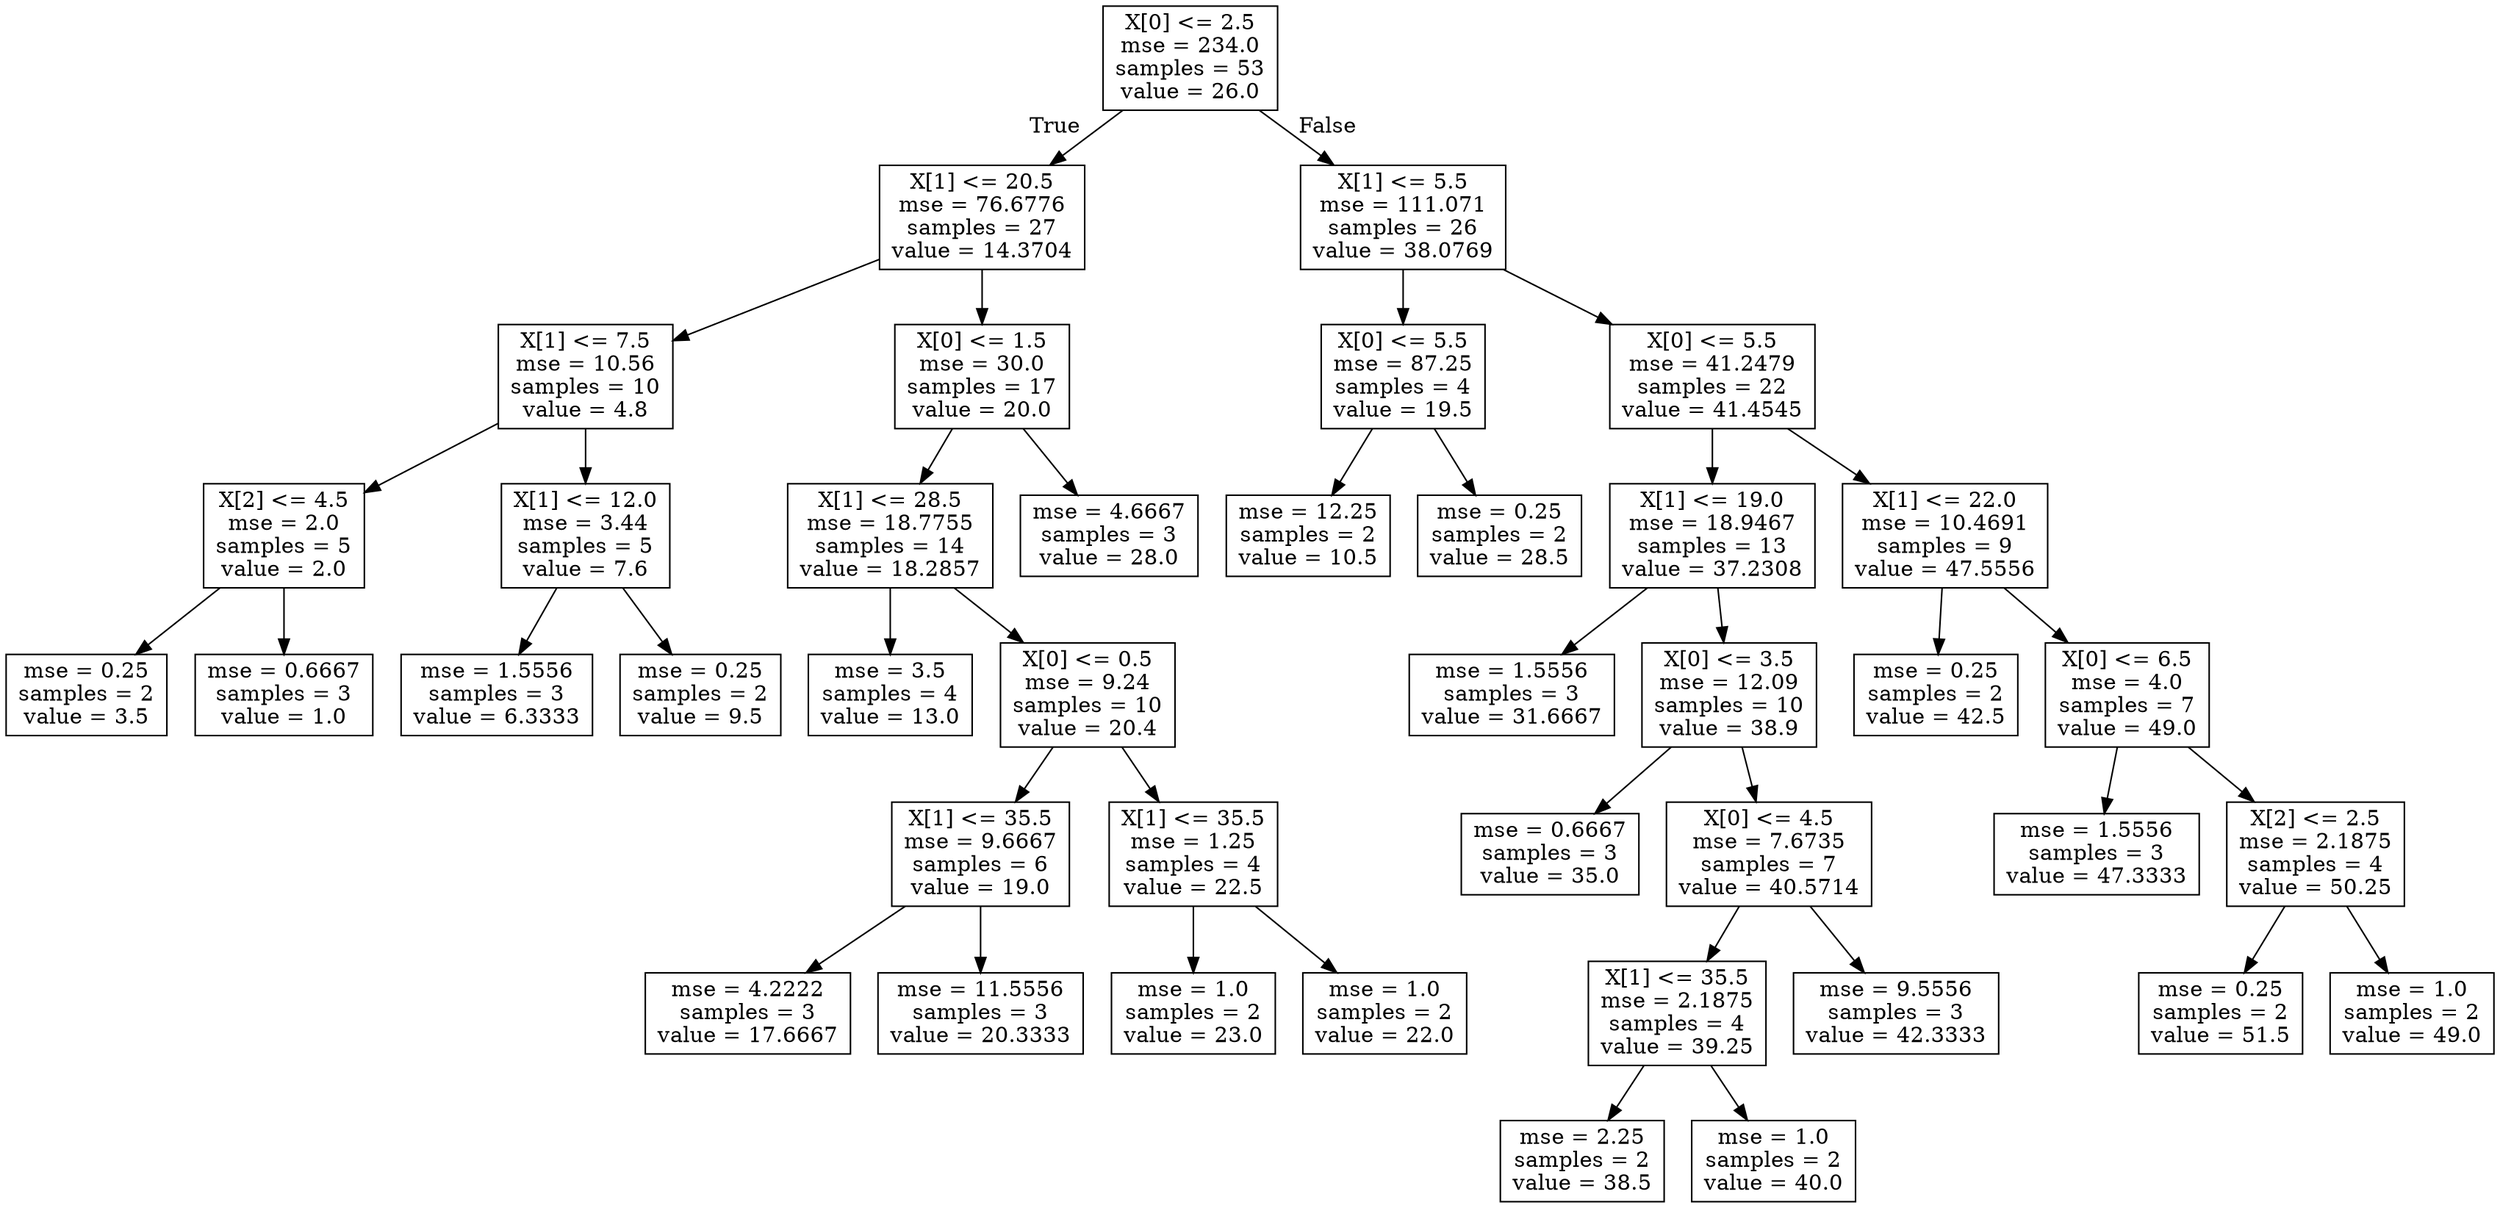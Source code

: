 digraph Tree {
node [shape=box] ;
0 [label="X[0] <= 2.5\nmse = 234.0\nsamples = 53\nvalue = 26.0"] ;
1 [label="X[1] <= 20.5\nmse = 76.6776\nsamples = 27\nvalue = 14.3704"] ;
0 -> 1 [labeldistance=2.5, labelangle=45, headlabel="True"] ;
2 [label="X[1] <= 7.5\nmse = 10.56\nsamples = 10\nvalue = 4.8"] ;
1 -> 2 ;
3 [label="X[2] <= 4.5\nmse = 2.0\nsamples = 5\nvalue = 2.0"] ;
2 -> 3 ;
4 [label="mse = 0.25\nsamples = 2\nvalue = 3.5"] ;
3 -> 4 ;
5 [label="mse = 0.6667\nsamples = 3\nvalue = 1.0"] ;
3 -> 5 ;
6 [label="X[1] <= 12.0\nmse = 3.44\nsamples = 5\nvalue = 7.6"] ;
2 -> 6 ;
7 [label="mse = 1.5556\nsamples = 3\nvalue = 6.3333"] ;
6 -> 7 ;
8 [label="mse = 0.25\nsamples = 2\nvalue = 9.5"] ;
6 -> 8 ;
9 [label="X[0] <= 1.5\nmse = 30.0\nsamples = 17\nvalue = 20.0"] ;
1 -> 9 ;
10 [label="X[1] <= 28.5\nmse = 18.7755\nsamples = 14\nvalue = 18.2857"] ;
9 -> 10 ;
11 [label="mse = 3.5\nsamples = 4\nvalue = 13.0"] ;
10 -> 11 ;
12 [label="X[0] <= 0.5\nmse = 9.24\nsamples = 10\nvalue = 20.4"] ;
10 -> 12 ;
13 [label="X[1] <= 35.5\nmse = 9.6667\nsamples = 6\nvalue = 19.0"] ;
12 -> 13 ;
14 [label="mse = 4.2222\nsamples = 3\nvalue = 17.6667"] ;
13 -> 14 ;
15 [label="mse = 11.5556\nsamples = 3\nvalue = 20.3333"] ;
13 -> 15 ;
16 [label="X[1] <= 35.5\nmse = 1.25\nsamples = 4\nvalue = 22.5"] ;
12 -> 16 ;
17 [label="mse = 1.0\nsamples = 2\nvalue = 23.0"] ;
16 -> 17 ;
18 [label="mse = 1.0\nsamples = 2\nvalue = 22.0"] ;
16 -> 18 ;
19 [label="mse = 4.6667\nsamples = 3\nvalue = 28.0"] ;
9 -> 19 ;
20 [label="X[1] <= 5.5\nmse = 111.071\nsamples = 26\nvalue = 38.0769"] ;
0 -> 20 [labeldistance=2.5, labelangle=-45, headlabel="False"] ;
21 [label="X[0] <= 5.5\nmse = 87.25\nsamples = 4\nvalue = 19.5"] ;
20 -> 21 ;
22 [label="mse = 12.25\nsamples = 2\nvalue = 10.5"] ;
21 -> 22 ;
23 [label="mse = 0.25\nsamples = 2\nvalue = 28.5"] ;
21 -> 23 ;
24 [label="X[0] <= 5.5\nmse = 41.2479\nsamples = 22\nvalue = 41.4545"] ;
20 -> 24 ;
25 [label="X[1] <= 19.0\nmse = 18.9467\nsamples = 13\nvalue = 37.2308"] ;
24 -> 25 ;
26 [label="mse = 1.5556\nsamples = 3\nvalue = 31.6667"] ;
25 -> 26 ;
27 [label="X[0] <= 3.5\nmse = 12.09\nsamples = 10\nvalue = 38.9"] ;
25 -> 27 ;
28 [label="mse = 0.6667\nsamples = 3\nvalue = 35.0"] ;
27 -> 28 ;
29 [label="X[0] <= 4.5\nmse = 7.6735\nsamples = 7\nvalue = 40.5714"] ;
27 -> 29 ;
30 [label="X[1] <= 35.5\nmse = 2.1875\nsamples = 4\nvalue = 39.25"] ;
29 -> 30 ;
31 [label="mse = 2.25\nsamples = 2\nvalue = 38.5"] ;
30 -> 31 ;
32 [label="mse = 1.0\nsamples = 2\nvalue = 40.0"] ;
30 -> 32 ;
33 [label="mse = 9.5556\nsamples = 3\nvalue = 42.3333"] ;
29 -> 33 ;
34 [label="X[1] <= 22.0\nmse = 10.4691\nsamples = 9\nvalue = 47.5556"] ;
24 -> 34 ;
35 [label="mse = 0.25\nsamples = 2\nvalue = 42.5"] ;
34 -> 35 ;
36 [label="X[0] <= 6.5\nmse = 4.0\nsamples = 7\nvalue = 49.0"] ;
34 -> 36 ;
37 [label="mse = 1.5556\nsamples = 3\nvalue = 47.3333"] ;
36 -> 37 ;
38 [label="X[2] <= 2.5\nmse = 2.1875\nsamples = 4\nvalue = 50.25"] ;
36 -> 38 ;
39 [label="mse = 0.25\nsamples = 2\nvalue = 51.5"] ;
38 -> 39 ;
40 [label="mse = 1.0\nsamples = 2\nvalue = 49.0"] ;
38 -> 40 ;
}